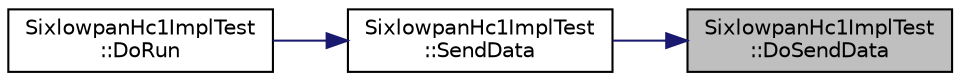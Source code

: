 digraph "SixlowpanHc1ImplTest::DoSendData"
{
 // LATEX_PDF_SIZE
  edge [fontname="Helvetica",fontsize="10",labelfontname="Helvetica",labelfontsize="10"];
  node [fontname="Helvetica",fontsize="10",shape=record];
  rankdir="RL";
  Node1 [label="SixlowpanHc1ImplTest\l::DoSendData",height=0.2,width=0.4,color="black", fillcolor="grey75", style="filled", fontcolor="black",tooltip="Send data function."];
  Node1 -> Node2 [dir="back",color="midnightblue",fontsize="10",style="solid",fontname="Helvetica"];
  Node2 [label="SixlowpanHc1ImplTest\l::SendData",height=0.2,width=0.4,color="black", fillcolor="white", style="filled",URL="$class_sixlowpan_hc1_impl_test.html#ab7fde43d2562fa00a12bd110d0760979",tooltip="Send data function."];
  Node2 -> Node3 [dir="back",color="midnightblue",fontsize="10",style="solid",fontname="Helvetica"];
  Node3 [label="SixlowpanHc1ImplTest\l::DoRun",height=0.2,width=0.4,color="black", fillcolor="white", style="filled",URL="$class_sixlowpan_hc1_impl_test.html#aa79a7268da3494e740b28d19c4ec734c",tooltip="Implementation to actually run this TestCase."];
}
